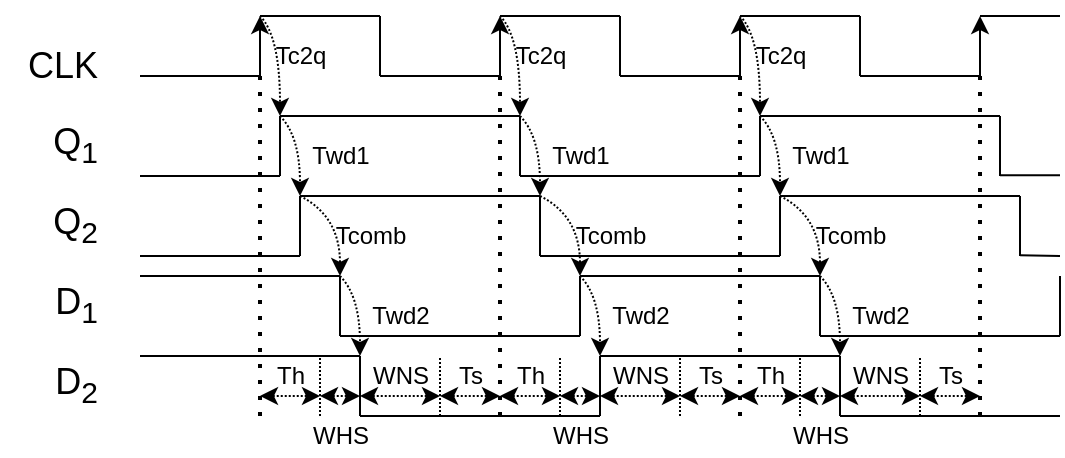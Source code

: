 <mxfile version="18.0.6" type="device"><diagram id="bfcsnHzL_RgAGGo9bID7" name="第 1 页"><mxGraphModel dx="415" dy="260" grid="1" gridSize="10" guides="1" tooltips="1" connect="1" arrows="1" fold="1" page="1" pageScale="1" pageWidth="827" pageHeight="1169" math="0" shadow="0"><root><mxCell id="0"/><mxCell id="1" parent="0"/><mxCell id="bFedhbcLnH2Y6FkIEOvT-1" value="" style="endArrow=none;html=1;rounded=0;fontSize=18;" parent="1" edge="1"><mxGeometry width="50" height="50" relative="1" as="geometry"><mxPoint x="260" y="310" as="sourcePoint"/><mxPoint x="320" y="310" as="targetPoint"/></mxGeometry></mxCell><mxCell id="bFedhbcLnH2Y6FkIEOvT-2" value="Q&lt;sub&gt;1&lt;/sub&gt;" style="text;html=1;align=right;verticalAlign=middle;resizable=0;points=[];autosize=1;strokeColor=none;fillColor=none;fontSize=18;" parent="1" vertex="1"><mxGeometry x="200" y="330" width="40" height="30" as="geometry"/></mxCell><mxCell id="bFedhbcLnH2Y6FkIEOvT-3" value="Q&lt;sub&gt;2&lt;/sub&gt;" style="text;html=1;align=right;verticalAlign=middle;resizable=0;points=[];autosize=1;strokeColor=none;fillColor=none;fontSize=18;" parent="1" vertex="1"><mxGeometry x="200" y="370" width="40" height="30" as="geometry"/></mxCell><mxCell id="bFedhbcLnH2Y6FkIEOvT-4" value="CLK" style="text;html=1;align=right;verticalAlign=middle;resizable=0;points=[];autosize=1;strokeColor=none;fillColor=none;fontSize=18;" parent="1" vertex="1"><mxGeometry x="190" y="290" width="50" height="30" as="geometry"/></mxCell><mxCell id="bFedhbcLnH2Y6FkIEOvT-5" value="" style="endArrow=classic;html=1;rounded=0;" parent="1" edge="1"><mxGeometry width="50" height="50" relative="1" as="geometry"><mxPoint x="320" y="310" as="sourcePoint"/><mxPoint x="320" y="280" as="targetPoint"/></mxGeometry></mxCell><mxCell id="bFedhbcLnH2Y6FkIEOvT-6" value="" style="endArrow=none;html=1;rounded=0;fontSize=18;" parent="1" edge="1"><mxGeometry width="50" height="50" relative="1" as="geometry"><mxPoint x="320" y="280" as="sourcePoint"/><mxPoint x="380" y="280" as="targetPoint"/></mxGeometry></mxCell><mxCell id="bFedhbcLnH2Y6FkIEOvT-7" value="" style="endArrow=none;html=1;rounded=0;fontSize=18;" parent="1" edge="1"><mxGeometry width="50" height="50" relative="1" as="geometry"><mxPoint x="380" y="310" as="sourcePoint"/><mxPoint x="380" y="280" as="targetPoint"/></mxGeometry></mxCell><mxCell id="bFedhbcLnH2Y6FkIEOvT-8" value="" style="endArrow=none;html=1;rounded=0;fontSize=18;" parent="1" edge="1"><mxGeometry width="50" height="50" relative="1" as="geometry"><mxPoint x="380" y="310" as="sourcePoint"/><mxPoint x="440" y="310" as="targetPoint"/></mxGeometry></mxCell><mxCell id="bFedhbcLnH2Y6FkIEOvT-56" value="" style="curved=1;endArrow=classic;html=1;rounded=0;fontSize=18;dashed=1;dashPattern=1 1;" parent="1" edge="1"><mxGeometry width="50" height="50" relative="1" as="geometry"><mxPoint x="320" y="280" as="sourcePoint"/><mxPoint x="330" y="330" as="targetPoint"/><Array as="points"><mxPoint x="330" y="290"/></Array></mxGeometry></mxCell><mxCell id="bFedhbcLnH2Y6FkIEOvT-61" value="D&lt;sub&gt;1&lt;/sub&gt;" style="text;html=1;align=right;verticalAlign=middle;resizable=0;points=[];autosize=1;strokeColor=none;fillColor=none;fontSize=18;" parent="1" vertex="1"><mxGeometry x="200" y="410" width="40" height="30" as="geometry"/></mxCell><mxCell id="bFedhbcLnH2Y6FkIEOvT-62" value="D&lt;sub&gt;2&lt;/sub&gt;" style="text;html=1;align=right;verticalAlign=middle;resizable=0;points=[];autosize=1;strokeColor=none;fillColor=none;fontSize=18;" parent="1" vertex="1"><mxGeometry x="200" y="450" width="40" height="30" as="geometry"/></mxCell><mxCell id="bFedhbcLnH2Y6FkIEOvT-63" value="" style="endArrow=classic;html=1;rounded=0;" parent="1" edge="1"><mxGeometry width="50" height="50" relative="1" as="geometry"><mxPoint x="440" y="310" as="sourcePoint"/><mxPoint x="440" y="280" as="targetPoint"/></mxGeometry></mxCell><mxCell id="bFedhbcLnH2Y6FkIEOvT-64" value="" style="endArrow=none;html=1;rounded=0;fontSize=18;" parent="1" edge="1"><mxGeometry width="50" height="50" relative="1" as="geometry"><mxPoint x="440" y="280" as="sourcePoint"/><mxPoint x="500" y="280" as="targetPoint"/></mxGeometry></mxCell><mxCell id="bFedhbcLnH2Y6FkIEOvT-65" value="" style="endArrow=none;html=1;rounded=0;fontSize=18;" parent="1" edge="1"><mxGeometry width="50" height="50" relative="1" as="geometry"><mxPoint x="500" y="310" as="sourcePoint"/><mxPoint x="500" y="280" as="targetPoint"/></mxGeometry></mxCell><mxCell id="bFedhbcLnH2Y6FkIEOvT-66" value="" style="endArrow=none;html=1;rounded=0;fontSize=18;" parent="1" edge="1"><mxGeometry width="50" height="50" relative="1" as="geometry"><mxPoint x="500" y="310" as="sourcePoint"/><mxPoint x="560" y="310" as="targetPoint"/></mxGeometry></mxCell><mxCell id="bFedhbcLnH2Y6FkIEOvT-67" value="" style="endArrow=classic;html=1;rounded=0;" parent="1" edge="1"><mxGeometry width="50" height="50" relative="1" as="geometry"><mxPoint x="560" y="310" as="sourcePoint"/><mxPoint x="560" y="280" as="targetPoint"/></mxGeometry></mxCell><mxCell id="bFedhbcLnH2Y6FkIEOvT-68" value="" style="endArrow=none;html=1;rounded=0;fontSize=18;" parent="1" edge="1"><mxGeometry width="50" height="50" relative="1" as="geometry"><mxPoint x="560" y="280" as="sourcePoint"/><mxPoint x="620" y="280" as="targetPoint"/></mxGeometry></mxCell><mxCell id="bFedhbcLnH2Y6FkIEOvT-69" value="" style="endArrow=none;html=1;rounded=0;fontSize=18;" parent="1" edge="1"><mxGeometry width="50" height="50" relative="1" as="geometry"><mxPoint x="620" y="310" as="sourcePoint"/><mxPoint x="620" y="280" as="targetPoint"/></mxGeometry></mxCell><mxCell id="bFedhbcLnH2Y6FkIEOvT-70" value="" style="endArrow=none;html=1;rounded=0;fontSize=18;" parent="1" edge="1"><mxGeometry width="50" height="50" relative="1" as="geometry"><mxPoint x="620" y="310" as="sourcePoint"/><mxPoint x="680" y="310" as="targetPoint"/></mxGeometry></mxCell><mxCell id="bFedhbcLnH2Y6FkIEOvT-71" value="" style="endArrow=classic;html=1;rounded=0;" parent="1" edge="1"><mxGeometry width="50" height="50" relative="1" as="geometry"><mxPoint x="680" y="310" as="sourcePoint"/><mxPoint x="680" y="280" as="targetPoint"/></mxGeometry></mxCell><mxCell id="bFedhbcLnH2Y6FkIEOvT-72" value="" style="endArrow=none;html=1;rounded=0;fontSize=18;" parent="1" edge="1"><mxGeometry width="50" height="50" relative="1" as="geometry"><mxPoint x="680" y="280" as="sourcePoint"/><mxPoint x="720" y="280" as="targetPoint"/></mxGeometry></mxCell><mxCell id="bFedhbcLnH2Y6FkIEOvT-90" value="" style="endArrow=none;html=1;rounded=0;fontSize=18;" parent="1" edge="1"><mxGeometry width="50" height="50" relative="1" as="geometry"><mxPoint x="260" y="360" as="sourcePoint"/><mxPoint x="330" y="360" as="targetPoint"/></mxGeometry></mxCell><mxCell id="bFedhbcLnH2Y6FkIEOvT-91" value="" style="endArrow=none;html=1;rounded=0;endFill=0;" parent="1" edge="1"><mxGeometry width="50" height="50" relative="1" as="geometry"><mxPoint x="330" y="360" as="sourcePoint"/><mxPoint x="330" y="330" as="targetPoint"/></mxGeometry></mxCell><mxCell id="bFedhbcLnH2Y6FkIEOvT-92" value="" style="endArrow=none;html=1;rounded=0;fontSize=18;" parent="1" edge="1"><mxGeometry width="50" height="50" relative="1" as="geometry"><mxPoint x="330" y="330" as="sourcePoint"/><mxPoint x="450" y="330" as="targetPoint"/></mxGeometry></mxCell><mxCell id="bFedhbcLnH2Y6FkIEOvT-95" value="" style="endArrow=none;html=1;rounded=0;endFill=0;" parent="1" edge="1"><mxGeometry width="50" height="50" relative="1" as="geometry"><mxPoint x="450" y="360" as="sourcePoint"/><mxPoint x="450" y="330" as="targetPoint"/></mxGeometry></mxCell><mxCell id="bFedhbcLnH2Y6FkIEOvT-98" value="" style="endArrow=none;html=1;rounded=0;fontSize=18;" parent="1" edge="1"><mxGeometry width="50" height="50" relative="1" as="geometry"><mxPoint x="450" y="360" as="sourcePoint"/><mxPoint x="570" y="360" as="targetPoint"/></mxGeometry></mxCell><mxCell id="bFedhbcLnH2Y6FkIEOvT-99" value="" style="endArrow=none;html=1;rounded=0;endFill=0;" parent="1" edge="1"><mxGeometry width="50" height="50" relative="1" as="geometry"><mxPoint x="570" y="360" as="sourcePoint"/><mxPoint x="570" y="330" as="targetPoint"/></mxGeometry></mxCell><mxCell id="bFedhbcLnH2Y6FkIEOvT-100" value="" style="endArrow=none;html=1;rounded=0;fontSize=18;" parent="1" edge="1"><mxGeometry width="50" height="50" relative="1" as="geometry"><mxPoint x="570" y="330" as="sourcePoint"/><mxPoint x="690" y="330" as="targetPoint"/></mxGeometry></mxCell><mxCell id="bFedhbcLnH2Y6FkIEOvT-103" value="" style="endArrow=none;html=1;rounded=0;endFill=0;" parent="1" edge="1"><mxGeometry width="50" height="50" relative="1" as="geometry"><mxPoint x="690" y="360" as="sourcePoint"/><mxPoint x="690" y="330" as="targetPoint"/></mxGeometry></mxCell><mxCell id="bFedhbcLnH2Y6FkIEOvT-104" value="" style="endArrow=none;html=1;rounded=0;fontSize=18;" parent="1" edge="1"><mxGeometry width="50" height="50" relative="1" as="geometry"><mxPoint x="690" y="359.6" as="sourcePoint"/><mxPoint x="720" y="359.6" as="targetPoint"/></mxGeometry></mxCell><mxCell id="bFedhbcLnH2Y6FkIEOvT-158" value="" style="endArrow=none;dashed=1;html=1;dashPattern=1 3;strokeWidth=2;rounded=0;fontSize=18;" parent="1" edge="1"><mxGeometry width="50" height="50" relative="1" as="geometry"><mxPoint x="320" y="480" as="sourcePoint"/><mxPoint x="320" y="310" as="targetPoint"/></mxGeometry></mxCell><mxCell id="bFedhbcLnH2Y6FkIEOvT-159" value="Tc2q" style="text;html=1;align=center;verticalAlign=middle;resizable=0;points=[];autosize=1;strokeColor=none;fillColor=none;" parent="1" vertex="1"><mxGeometry x="320" y="290" width="40" height="20" as="geometry"/></mxCell><mxCell id="bFedhbcLnH2Y6FkIEOvT-160" value="" style="curved=1;endArrow=classic;html=1;rounded=0;fontSize=18;dashed=1;dashPattern=1 1;" parent="1" edge="1"><mxGeometry width="50" height="50" relative="1" as="geometry"><mxPoint x="330" y="330" as="sourcePoint"/><mxPoint x="340" y="370" as="targetPoint"/><Array as="points"><mxPoint x="340" y="340"/></Array></mxGeometry></mxCell><mxCell id="bFedhbcLnH2Y6FkIEOvT-161" value="Twd1" style="text;html=1;align=center;verticalAlign=middle;resizable=0;points=[];autosize=1;strokeColor=none;fillColor=none;" parent="1" vertex="1"><mxGeometry x="340" y="340" width="40" height="20" as="geometry"/></mxCell><mxCell id="bFedhbcLnH2Y6FkIEOvT-162" value="" style="curved=1;endArrow=classic;html=1;rounded=0;fontSize=18;dashed=1;dashPattern=1 1;" parent="1" edge="1"><mxGeometry width="50" height="50" relative="1" as="geometry"><mxPoint x="340" y="370" as="sourcePoint"/><mxPoint x="360" y="410" as="targetPoint"/><Array as="points"><mxPoint x="360" y="380"/></Array></mxGeometry></mxCell><mxCell id="bFedhbcLnH2Y6FkIEOvT-163" value="Tcomb" style="text;html=1;align=center;verticalAlign=middle;resizable=0;points=[];autosize=1;strokeColor=none;fillColor=none;" parent="1" vertex="1"><mxGeometry x="350" y="380" width="50" height="20" as="geometry"/></mxCell><mxCell id="bFedhbcLnH2Y6FkIEOvT-164" value="" style="curved=1;endArrow=classic;html=1;rounded=0;fontSize=18;dashed=1;dashPattern=1 1;" parent="1" edge="1"><mxGeometry width="50" height="50" relative="1" as="geometry"><mxPoint x="360" y="410" as="sourcePoint"/><mxPoint x="370" y="450" as="targetPoint"/><Array as="points"><mxPoint x="370" y="420"/></Array></mxGeometry></mxCell><mxCell id="bFedhbcLnH2Y6FkIEOvT-165" value="Twd2" style="text;html=1;align=center;verticalAlign=middle;resizable=0;points=[];autosize=1;strokeColor=none;fillColor=none;" parent="1" vertex="1"><mxGeometry x="370" y="420" width="40" height="20" as="geometry"/></mxCell><mxCell id="bFedhbcLnH2Y6FkIEOvT-166" value="" style="endArrow=none;dashed=1;html=1;dashPattern=1 3;strokeWidth=2;rounded=0;fontSize=18;" parent="1" edge="1"><mxGeometry width="50" height="50" relative="1" as="geometry"><mxPoint x="440" y="480" as="sourcePoint"/><mxPoint x="440" y="310" as="targetPoint"/></mxGeometry></mxCell><mxCell id="bFedhbcLnH2Y6FkIEOvT-176" value="" style="endArrow=none;html=1;rounded=0;fontSize=18;" parent="1" edge="1"><mxGeometry width="50" height="50" relative="1" as="geometry"><mxPoint x="260" y="400" as="sourcePoint"/><mxPoint x="340" y="400" as="targetPoint"/></mxGeometry></mxCell><mxCell id="bFedhbcLnH2Y6FkIEOvT-177" value="" style="endArrow=none;html=1;rounded=0;endFill=0;" parent="1" edge="1"><mxGeometry width="50" height="50" relative="1" as="geometry"><mxPoint x="340" y="400" as="sourcePoint"/><mxPoint x="340" y="370" as="targetPoint"/></mxGeometry></mxCell><mxCell id="bFedhbcLnH2Y6FkIEOvT-178" value="" style="endArrow=none;html=1;rounded=0;fontSize=18;" parent="1" edge="1"><mxGeometry width="50" height="50" relative="1" as="geometry"><mxPoint x="340" y="370" as="sourcePoint"/><mxPoint x="460" y="370" as="targetPoint"/></mxGeometry></mxCell><mxCell id="bFedhbcLnH2Y6FkIEOvT-179" value="" style="endArrow=none;html=1;rounded=0;endFill=0;" parent="1" edge="1"><mxGeometry width="50" height="50" relative="1" as="geometry"><mxPoint x="460" y="400" as="sourcePoint"/><mxPoint x="460" y="370" as="targetPoint"/></mxGeometry></mxCell><mxCell id="bFedhbcLnH2Y6FkIEOvT-180" value="" style="endArrow=none;html=1;rounded=0;fontSize=18;" parent="1" edge="1"><mxGeometry width="50" height="50" relative="1" as="geometry"><mxPoint x="460" y="400" as="sourcePoint"/><mxPoint x="580" y="400" as="targetPoint"/></mxGeometry></mxCell><mxCell id="bFedhbcLnH2Y6FkIEOvT-181" value="" style="endArrow=none;html=1;rounded=0;endFill=0;" parent="1" edge="1"><mxGeometry width="50" height="50" relative="1" as="geometry"><mxPoint x="580" y="400" as="sourcePoint"/><mxPoint x="580" y="370" as="targetPoint"/></mxGeometry></mxCell><mxCell id="bFedhbcLnH2Y6FkIEOvT-182" value="" style="endArrow=none;html=1;rounded=0;fontSize=18;" parent="1" edge="1"><mxGeometry width="50" height="50" relative="1" as="geometry"><mxPoint x="580" y="370" as="sourcePoint"/><mxPoint x="700" y="370" as="targetPoint"/></mxGeometry></mxCell><mxCell id="bFedhbcLnH2Y6FkIEOvT-183" value="" style="endArrow=none;html=1;rounded=0;endFill=0;" parent="1" edge="1"><mxGeometry width="50" height="50" relative="1" as="geometry"><mxPoint x="700" y="400" as="sourcePoint"/><mxPoint x="700" y="370" as="targetPoint"/></mxGeometry></mxCell><mxCell id="bFedhbcLnH2Y6FkIEOvT-184" value="" style="endArrow=none;html=1;rounded=0;fontSize=18;" parent="1" edge="1"><mxGeometry width="50" height="50" relative="1" as="geometry"><mxPoint x="700" y="399.6" as="sourcePoint"/><mxPoint x="720" y="400" as="targetPoint"/></mxGeometry></mxCell><mxCell id="bFedhbcLnH2Y6FkIEOvT-185" value="" style="endArrow=none;html=1;rounded=0;fontSize=18;" parent="1" edge="1"><mxGeometry width="50" height="50" relative="1" as="geometry"><mxPoint x="260" y="410" as="sourcePoint"/><mxPoint x="360" y="410" as="targetPoint"/></mxGeometry></mxCell><mxCell id="bFedhbcLnH2Y6FkIEOvT-186" value="" style="endArrow=none;html=1;rounded=0;endFill=0;" parent="1" edge="1"><mxGeometry width="50" height="50" relative="1" as="geometry"><mxPoint x="360" y="440" as="sourcePoint"/><mxPoint x="360" y="410" as="targetPoint"/></mxGeometry></mxCell><mxCell id="bFedhbcLnH2Y6FkIEOvT-187" value="" style="endArrow=none;html=1;rounded=0;fontSize=18;" parent="1" edge="1"><mxGeometry width="50" height="50" relative="1" as="geometry"><mxPoint x="360" y="440" as="sourcePoint"/><mxPoint x="480" y="440" as="targetPoint"/></mxGeometry></mxCell><mxCell id="bFedhbcLnH2Y6FkIEOvT-188" value="" style="endArrow=none;html=1;rounded=0;endFill=0;" parent="1" edge="1"><mxGeometry width="50" height="50" relative="1" as="geometry"><mxPoint x="480" y="440" as="sourcePoint"/><mxPoint x="480" y="410" as="targetPoint"/></mxGeometry></mxCell><mxCell id="bFedhbcLnH2Y6FkIEOvT-189" value="" style="endArrow=none;html=1;rounded=0;fontSize=18;" parent="1" edge="1"><mxGeometry width="50" height="50" relative="1" as="geometry"><mxPoint x="480" y="410" as="sourcePoint"/><mxPoint x="600" y="410" as="targetPoint"/></mxGeometry></mxCell><mxCell id="bFedhbcLnH2Y6FkIEOvT-190" value="" style="endArrow=none;html=1;rounded=0;endFill=0;" parent="1" edge="1"><mxGeometry width="50" height="50" relative="1" as="geometry"><mxPoint x="600" y="440" as="sourcePoint"/><mxPoint x="600" y="410" as="targetPoint"/></mxGeometry></mxCell><mxCell id="bFedhbcLnH2Y6FkIEOvT-191" value="" style="endArrow=none;html=1;rounded=0;fontSize=18;" parent="1" edge="1"><mxGeometry width="50" height="50" relative="1" as="geometry"><mxPoint x="600" y="440" as="sourcePoint"/><mxPoint x="720" y="440" as="targetPoint"/></mxGeometry></mxCell><mxCell id="bFedhbcLnH2Y6FkIEOvT-192" value="" style="endArrow=none;html=1;rounded=0;endFill=0;" parent="1" edge="1"><mxGeometry width="50" height="50" relative="1" as="geometry"><mxPoint x="720" y="440" as="sourcePoint"/><mxPoint x="720" y="410" as="targetPoint"/></mxGeometry></mxCell><mxCell id="bFedhbcLnH2Y6FkIEOvT-194" value="" style="endArrow=none;html=1;rounded=0;fontSize=18;" parent="1" edge="1"><mxGeometry width="50" height="50" relative="1" as="geometry"><mxPoint x="260" y="450" as="sourcePoint"/><mxPoint x="370" y="450" as="targetPoint"/></mxGeometry></mxCell><mxCell id="bFedhbcLnH2Y6FkIEOvT-195" value="" style="endArrow=none;html=1;rounded=0;endFill=0;" parent="1" edge="1"><mxGeometry width="50" height="50" relative="1" as="geometry"><mxPoint x="370" y="480" as="sourcePoint"/><mxPoint x="370" y="450" as="targetPoint"/></mxGeometry></mxCell><mxCell id="bFedhbcLnH2Y6FkIEOvT-196" value="" style="endArrow=none;html=1;rounded=0;fontSize=18;" parent="1" edge="1"><mxGeometry width="50" height="50" relative="1" as="geometry"><mxPoint x="370" y="480" as="sourcePoint"/><mxPoint x="490" y="480" as="targetPoint"/></mxGeometry></mxCell><mxCell id="bFedhbcLnH2Y6FkIEOvT-197" value="" style="endArrow=none;html=1;rounded=0;endFill=0;" parent="1" edge="1"><mxGeometry width="50" height="50" relative="1" as="geometry"><mxPoint x="490" y="480" as="sourcePoint"/><mxPoint x="490" y="450" as="targetPoint"/></mxGeometry></mxCell><mxCell id="bFedhbcLnH2Y6FkIEOvT-198" value="" style="endArrow=none;html=1;rounded=0;fontSize=18;" parent="1" edge="1"><mxGeometry width="50" height="50" relative="1" as="geometry"><mxPoint x="490" y="450" as="sourcePoint"/><mxPoint x="610" y="450" as="targetPoint"/></mxGeometry></mxCell><mxCell id="bFedhbcLnH2Y6FkIEOvT-199" value="" style="endArrow=none;html=1;rounded=0;endFill=0;" parent="1" edge="1"><mxGeometry width="50" height="50" relative="1" as="geometry"><mxPoint x="610" y="480" as="sourcePoint"/><mxPoint x="610" y="450" as="targetPoint"/></mxGeometry></mxCell><mxCell id="bFedhbcLnH2Y6FkIEOvT-200" value="" style="endArrow=none;html=1;rounded=0;fontSize=18;" parent="1" edge="1"><mxGeometry width="50" height="50" relative="1" as="geometry"><mxPoint x="610" y="480" as="sourcePoint"/><mxPoint x="720" y="480" as="targetPoint"/></mxGeometry></mxCell><mxCell id="bFedhbcLnH2Y6FkIEOvT-203" value="" style="curved=1;endArrow=classic;html=1;rounded=0;fontSize=18;dashed=1;dashPattern=1 1;" parent="1" edge="1"><mxGeometry width="50" height="50" relative="1" as="geometry"><mxPoint x="440" y="280" as="sourcePoint"/><mxPoint x="450" y="330" as="targetPoint"/><Array as="points"><mxPoint x="450" y="290"/></Array></mxGeometry></mxCell><mxCell id="bFedhbcLnH2Y6FkIEOvT-204" value="Tc2q" style="text;html=1;align=center;verticalAlign=middle;resizable=0;points=[];autosize=1;strokeColor=none;fillColor=none;" parent="1" vertex="1"><mxGeometry x="440" y="290" width="40" height="20" as="geometry"/></mxCell><mxCell id="bFedhbcLnH2Y6FkIEOvT-205" value="" style="curved=1;endArrow=classic;html=1;rounded=0;fontSize=18;dashed=1;dashPattern=1 1;" parent="1" edge="1"><mxGeometry width="50" height="50" relative="1" as="geometry"><mxPoint x="450" y="330" as="sourcePoint"/><mxPoint x="460" y="370" as="targetPoint"/><Array as="points"><mxPoint x="460" y="340"/></Array></mxGeometry></mxCell><mxCell id="bFedhbcLnH2Y6FkIEOvT-206" value="Twd1" style="text;html=1;align=center;verticalAlign=middle;resizable=0;points=[];autosize=1;strokeColor=none;fillColor=none;" parent="1" vertex="1"><mxGeometry x="460" y="340" width="40" height="20" as="geometry"/></mxCell><mxCell id="bFedhbcLnH2Y6FkIEOvT-207" value="" style="curved=1;endArrow=classic;html=1;rounded=0;fontSize=18;dashed=1;dashPattern=1 1;" parent="1" edge="1"><mxGeometry width="50" height="50" relative="1" as="geometry"><mxPoint x="460" y="370" as="sourcePoint"/><mxPoint x="480" y="410" as="targetPoint"/><Array as="points"><mxPoint x="480" y="380"/></Array></mxGeometry></mxCell><mxCell id="bFedhbcLnH2Y6FkIEOvT-208" value="Tcomb" style="text;html=1;align=center;verticalAlign=middle;resizable=0;points=[];autosize=1;strokeColor=none;fillColor=none;" parent="1" vertex="1"><mxGeometry x="470" y="380" width="50" height="20" as="geometry"/></mxCell><mxCell id="bFedhbcLnH2Y6FkIEOvT-209" value="" style="curved=1;endArrow=classic;html=1;rounded=0;fontSize=18;dashed=1;dashPattern=1 1;" parent="1" edge="1"><mxGeometry width="50" height="50" relative="1" as="geometry"><mxPoint x="480" y="410" as="sourcePoint"/><mxPoint x="490" y="450" as="targetPoint"/><Array as="points"><mxPoint x="490" y="420"/></Array></mxGeometry></mxCell><mxCell id="bFedhbcLnH2Y6FkIEOvT-210" value="Twd2" style="text;html=1;align=center;verticalAlign=middle;resizable=0;points=[];autosize=1;strokeColor=none;fillColor=none;" parent="1" vertex="1"><mxGeometry x="490" y="420" width="40" height="20" as="geometry"/></mxCell><mxCell id="bFedhbcLnH2Y6FkIEOvT-211" value="" style="curved=1;endArrow=classic;html=1;rounded=0;fontSize=18;dashed=1;dashPattern=1 1;" parent="1" edge="1"><mxGeometry width="50" height="50" relative="1" as="geometry"><mxPoint x="560" y="280" as="sourcePoint"/><mxPoint x="570" y="330" as="targetPoint"/><Array as="points"><mxPoint x="570" y="290"/></Array></mxGeometry></mxCell><mxCell id="bFedhbcLnH2Y6FkIEOvT-212" value="Tc2q" style="text;html=1;align=center;verticalAlign=middle;resizable=0;points=[];autosize=1;strokeColor=none;fillColor=none;" parent="1" vertex="1"><mxGeometry x="560" y="290" width="40" height="20" as="geometry"/></mxCell><mxCell id="bFedhbcLnH2Y6FkIEOvT-213" value="" style="curved=1;endArrow=classic;html=1;rounded=0;fontSize=18;dashed=1;dashPattern=1 1;" parent="1" edge="1"><mxGeometry width="50" height="50" relative="1" as="geometry"><mxPoint x="570" y="330" as="sourcePoint"/><mxPoint x="580" y="370" as="targetPoint"/><Array as="points"><mxPoint x="580" y="340"/></Array></mxGeometry></mxCell><mxCell id="bFedhbcLnH2Y6FkIEOvT-214" value="Twd1" style="text;html=1;align=center;verticalAlign=middle;resizable=0;points=[];autosize=1;strokeColor=none;fillColor=none;" parent="1" vertex="1"><mxGeometry x="580" y="340" width="40" height="20" as="geometry"/></mxCell><mxCell id="bFedhbcLnH2Y6FkIEOvT-215" value="" style="curved=1;endArrow=classic;html=1;rounded=0;fontSize=18;dashed=1;dashPattern=1 1;" parent="1" edge="1"><mxGeometry width="50" height="50" relative="1" as="geometry"><mxPoint x="580" y="370" as="sourcePoint"/><mxPoint x="600" y="410" as="targetPoint"/><Array as="points"><mxPoint x="600" y="380"/></Array></mxGeometry></mxCell><mxCell id="bFedhbcLnH2Y6FkIEOvT-216" value="Tcomb" style="text;html=1;align=center;verticalAlign=middle;resizable=0;points=[];autosize=1;strokeColor=none;fillColor=none;" parent="1" vertex="1"><mxGeometry x="590" y="380" width="50" height="20" as="geometry"/></mxCell><mxCell id="bFedhbcLnH2Y6FkIEOvT-217" value="" style="curved=1;endArrow=classic;html=1;rounded=0;fontSize=18;dashed=1;dashPattern=1 1;" parent="1" edge="1"><mxGeometry width="50" height="50" relative="1" as="geometry"><mxPoint x="600" y="410" as="sourcePoint"/><mxPoint x="610" y="450" as="targetPoint"/><Array as="points"><mxPoint x="610" y="420"/></Array></mxGeometry></mxCell><mxCell id="bFedhbcLnH2Y6FkIEOvT-218" value="Twd2" style="text;html=1;align=center;verticalAlign=middle;resizable=0;points=[];autosize=1;strokeColor=none;fillColor=none;" parent="1" vertex="1"><mxGeometry x="610" y="420" width="40" height="20" as="geometry"/></mxCell><mxCell id="bFedhbcLnH2Y6FkIEOvT-219" value="" style="endArrow=none;dashed=1;html=1;dashPattern=1 3;strokeWidth=2;rounded=0;fontSize=18;" parent="1" edge="1"><mxGeometry width="50" height="50" relative="1" as="geometry"><mxPoint x="680" y="480" as="sourcePoint"/><mxPoint x="680" y="310" as="targetPoint"/></mxGeometry></mxCell><mxCell id="bFedhbcLnH2Y6FkIEOvT-220" value="" style="endArrow=none;dashed=1;html=1;dashPattern=1 3;strokeWidth=2;rounded=0;fontSize=18;" parent="1" edge="1"><mxGeometry width="50" height="50" relative="1" as="geometry"><mxPoint x="560" y="480" as="sourcePoint"/><mxPoint x="560" y="310" as="targetPoint"/></mxGeometry></mxCell><mxCell id="bFedhbcLnH2Y6FkIEOvT-221" value="" style="endArrow=classic;startArrow=classic;html=1;rounded=0;dashed=1;dashPattern=1 1;fontSize=18;" parent="1" edge="1"><mxGeometry width="50" height="50" relative="1" as="geometry"><mxPoint x="320" y="470" as="sourcePoint"/><mxPoint x="350" y="470" as="targetPoint"/></mxGeometry></mxCell><mxCell id="bFedhbcLnH2Y6FkIEOvT-223" value="Th" style="text;html=1;align=center;verticalAlign=middle;resizable=0;points=[];autosize=1;strokeColor=none;fillColor=none;fontSize=12;" parent="1" vertex="1"><mxGeometry x="320" y="450" width="30" height="20" as="geometry"/></mxCell><mxCell id="bFedhbcLnH2Y6FkIEOvT-226" value="" style="endArrow=classic;startArrow=classic;html=1;rounded=0;dashed=1;dashPattern=1 1;fontSize=18;" parent="1" edge="1"><mxGeometry width="50" height="50" relative="1" as="geometry"><mxPoint x="410" y="470" as="sourcePoint"/><mxPoint x="440" y="470" as="targetPoint"/></mxGeometry></mxCell><mxCell id="bFedhbcLnH2Y6FkIEOvT-227" value="" style="endArrow=classic;startArrow=classic;html=1;rounded=0;dashed=1;dashPattern=1 1;fontSize=18;" parent="1" edge="1"><mxGeometry width="50" height="50" relative="1" as="geometry"><mxPoint x="370" y="470" as="sourcePoint"/><mxPoint x="410" y="470" as="targetPoint"/></mxGeometry></mxCell><mxCell id="bFedhbcLnH2Y6FkIEOvT-234" value="" style="endArrow=classic;startArrow=classic;html=1;rounded=0;dashed=1;dashPattern=1 1;fontSize=18;" parent="1" edge="1"><mxGeometry width="50" height="50" relative="1" as="geometry"><mxPoint x="350" y="470" as="sourcePoint"/><mxPoint x="370" y="470" as="targetPoint"/></mxGeometry></mxCell><mxCell id="bFedhbcLnH2Y6FkIEOvT-235" value="" style="endArrow=none;dashed=1;html=1;rounded=0;dashPattern=1 1;fontSize=12;" parent="1" edge="1"><mxGeometry width="50" height="50" relative="1" as="geometry"><mxPoint x="350" y="480" as="sourcePoint"/><mxPoint x="350" y="450" as="targetPoint"/></mxGeometry></mxCell><mxCell id="bFedhbcLnH2Y6FkIEOvT-236" value="WNS" style="text;html=1;align=center;verticalAlign=middle;resizable=0;points=[];autosize=1;strokeColor=none;fillColor=none;fontSize=12;" parent="1" vertex="1"><mxGeometry x="370" y="450" width="40" height="20" as="geometry"/></mxCell><mxCell id="bFedhbcLnH2Y6FkIEOvT-237" value="" style="endArrow=none;dashed=1;html=1;rounded=0;dashPattern=1 1;fontSize=12;" parent="1" edge="1"><mxGeometry width="50" height="50" relative="1" as="geometry"><mxPoint x="410" y="480" as="sourcePoint"/><mxPoint x="410" y="450" as="targetPoint"/></mxGeometry></mxCell><mxCell id="bFedhbcLnH2Y6FkIEOvT-238" value="Ts" style="text;html=1;align=center;verticalAlign=middle;resizable=0;points=[];autosize=1;strokeColor=none;fillColor=none;fontSize=12;" parent="1" vertex="1"><mxGeometry x="410" y="450" width="30" height="20" as="geometry"/></mxCell><mxCell id="bFedhbcLnH2Y6FkIEOvT-240" value="" style="endArrow=classic;startArrow=classic;html=1;rounded=0;dashed=1;dashPattern=1 1;fontSize=18;" parent="1" edge="1"><mxGeometry width="50" height="50" relative="1" as="geometry"><mxPoint x="650" y="470" as="sourcePoint"/><mxPoint x="680" y="470" as="targetPoint"/></mxGeometry></mxCell><mxCell id="bFedhbcLnH2Y6FkIEOvT-241" value="" style="endArrow=classic;startArrow=classic;html=1;rounded=0;dashed=1;dashPattern=1 1;fontSize=18;" parent="1" edge="1"><mxGeometry width="50" height="50" relative="1" as="geometry"><mxPoint x="610" y="470" as="sourcePoint"/><mxPoint x="650" y="470" as="targetPoint"/></mxGeometry></mxCell><mxCell id="bFedhbcLnH2Y6FkIEOvT-242" value="WNS" style="text;html=1;align=center;verticalAlign=middle;resizable=0;points=[];autosize=1;strokeColor=none;fillColor=none;fontSize=12;" parent="1" vertex="1"><mxGeometry x="610" y="450" width="40" height="20" as="geometry"/></mxCell><mxCell id="bFedhbcLnH2Y6FkIEOvT-243" value="" style="endArrow=none;dashed=1;html=1;rounded=0;dashPattern=1 1;fontSize=12;" parent="1" edge="1"><mxGeometry width="50" height="50" relative="1" as="geometry"><mxPoint x="650" y="480" as="sourcePoint"/><mxPoint x="650" y="450" as="targetPoint"/></mxGeometry></mxCell><mxCell id="bFedhbcLnH2Y6FkIEOvT-244" value="Ts" style="text;html=1;align=center;verticalAlign=middle;resizable=0;points=[];autosize=1;strokeColor=none;fillColor=none;fontSize=12;" parent="1" vertex="1"><mxGeometry x="650" y="450" width="30" height="20" as="geometry"/></mxCell><mxCell id="bFedhbcLnH2Y6FkIEOvT-246" value="" style="endArrow=classic;startArrow=classic;html=1;rounded=0;dashed=1;dashPattern=1 1;fontSize=18;" parent="1" edge="1"><mxGeometry width="50" height="50" relative="1" as="geometry"><mxPoint x="530" y="470" as="sourcePoint"/><mxPoint x="560" y="470" as="targetPoint"/></mxGeometry></mxCell><mxCell id="bFedhbcLnH2Y6FkIEOvT-247" value="" style="endArrow=classic;startArrow=classic;html=1;rounded=0;dashed=1;dashPattern=1 1;fontSize=18;" parent="1" edge="1"><mxGeometry width="50" height="50" relative="1" as="geometry"><mxPoint x="490" y="470" as="sourcePoint"/><mxPoint x="530" y="470" as="targetPoint"/></mxGeometry></mxCell><mxCell id="bFedhbcLnH2Y6FkIEOvT-248" value="WNS" style="text;html=1;align=center;verticalAlign=middle;resizable=0;points=[];autosize=1;strokeColor=none;fillColor=none;fontSize=12;" parent="1" vertex="1"><mxGeometry x="490" y="450" width="40" height="20" as="geometry"/></mxCell><mxCell id="bFedhbcLnH2Y6FkIEOvT-249" value="" style="endArrow=none;dashed=1;html=1;rounded=0;dashPattern=1 1;fontSize=12;" parent="1" edge="1"><mxGeometry width="50" height="50" relative="1" as="geometry"><mxPoint x="530" y="480" as="sourcePoint"/><mxPoint x="530" y="450" as="targetPoint"/></mxGeometry></mxCell><mxCell id="bFedhbcLnH2Y6FkIEOvT-250" value="Ts" style="text;html=1;align=center;verticalAlign=middle;resizable=0;points=[];autosize=1;strokeColor=none;fillColor=none;fontSize=12;" parent="1" vertex="1"><mxGeometry x="530" y="450" width="30" height="20" as="geometry"/></mxCell><mxCell id="bFedhbcLnH2Y6FkIEOvT-251" value="WHS" style="text;html=1;align=center;verticalAlign=middle;resizable=0;points=[];autosize=1;strokeColor=none;fillColor=none;fontSize=12;" parent="1" vertex="1"><mxGeometry x="340" y="480" width="40" height="20" as="geometry"/></mxCell><mxCell id="bFedhbcLnH2Y6FkIEOvT-252" value="" style="endArrow=classic;startArrow=classic;html=1;rounded=0;dashed=1;dashPattern=1 1;fontSize=18;" parent="1" edge="1"><mxGeometry width="50" height="50" relative="1" as="geometry"><mxPoint x="440" y="470" as="sourcePoint"/><mxPoint x="470" y="470" as="targetPoint"/></mxGeometry></mxCell><mxCell id="bFedhbcLnH2Y6FkIEOvT-253" value="Th" style="text;html=1;align=center;verticalAlign=middle;resizable=0;points=[];autosize=1;strokeColor=none;fillColor=none;fontSize=12;" parent="1" vertex="1"><mxGeometry x="440" y="450" width="30" height="20" as="geometry"/></mxCell><mxCell id="bFedhbcLnH2Y6FkIEOvT-254" value="" style="endArrow=classic;startArrow=classic;html=1;rounded=0;dashed=1;dashPattern=1 1;fontSize=18;" parent="1" edge="1"><mxGeometry width="50" height="50" relative="1" as="geometry"><mxPoint x="470" y="470" as="sourcePoint"/><mxPoint x="490" y="470" as="targetPoint"/></mxGeometry></mxCell><mxCell id="bFedhbcLnH2Y6FkIEOvT-255" value="" style="endArrow=none;dashed=1;html=1;rounded=0;dashPattern=1 1;fontSize=12;" parent="1" edge="1"><mxGeometry width="50" height="50" relative="1" as="geometry"><mxPoint x="470" y="480" as="sourcePoint"/><mxPoint x="470" y="450" as="targetPoint"/></mxGeometry></mxCell><mxCell id="bFedhbcLnH2Y6FkIEOvT-256" value="WHS" style="text;html=1;align=center;verticalAlign=middle;resizable=0;points=[];autosize=1;strokeColor=none;fillColor=none;fontSize=12;" parent="1" vertex="1"><mxGeometry x="460" y="480" width="40" height="20" as="geometry"/></mxCell><mxCell id="bFedhbcLnH2Y6FkIEOvT-257" value="" style="endArrow=classic;startArrow=classic;html=1;rounded=0;dashed=1;dashPattern=1 1;fontSize=18;" parent="1" edge="1"><mxGeometry width="50" height="50" relative="1" as="geometry"><mxPoint x="560" y="470" as="sourcePoint"/><mxPoint x="590" y="470" as="targetPoint"/></mxGeometry></mxCell><mxCell id="bFedhbcLnH2Y6FkIEOvT-258" value="Th" style="text;html=1;align=center;verticalAlign=middle;resizable=0;points=[];autosize=1;strokeColor=none;fillColor=none;fontSize=12;" parent="1" vertex="1"><mxGeometry x="560" y="450" width="30" height="20" as="geometry"/></mxCell><mxCell id="bFedhbcLnH2Y6FkIEOvT-259" value="" style="endArrow=classic;startArrow=classic;html=1;rounded=0;dashed=1;dashPattern=1 1;fontSize=18;" parent="1" edge="1"><mxGeometry width="50" height="50" relative="1" as="geometry"><mxPoint x="590" y="470" as="sourcePoint"/><mxPoint x="610" y="470" as="targetPoint"/></mxGeometry></mxCell><mxCell id="bFedhbcLnH2Y6FkIEOvT-260" value="" style="endArrow=none;dashed=1;html=1;rounded=0;dashPattern=1 1;fontSize=12;" parent="1" edge="1"><mxGeometry width="50" height="50" relative="1" as="geometry"><mxPoint x="590" y="480" as="sourcePoint"/><mxPoint x="590" y="450" as="targetPoint"/></mxGeometry></mxCell><mxCell id="bFedhbcLnH2Y6FkIEOvT-261" value="WHS" style="text;html=1;align=center;verticalAlign=middle;resizable=0;points=[];autosize=1;strokeColor=none;fillColor=none;fontSize=12;" parent="1" vertex="1"><mxGeometry x="580" y="480" width="40" height="20" as="geometry"/></mxCell></root></mxGraphModel></diagram></mxfile>